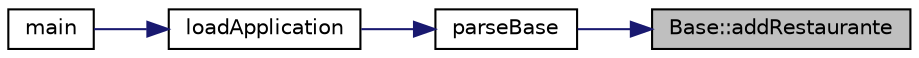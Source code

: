digraph "Base::addRestaurante"
{
 // LATEX_PDF_SIZE
  edge [fontname="Helvetica",fontsize="10",labelfontname="Helvetica",labelfontsize="10"];
  node [fontname="Helvetica",fontsize="10",shape=record];
  rankdir="RL";
  Node1 [label="Base::addRestaurante",height=0.2,width=0.4,color="black", fillcolor="grey75", style="filled", fontcolor="black",tooltip="Adder de um restaurante."];
  Node1 -> Node2 [dir="back",color="midnightblue",fontsize="10",style="solid",fontname="Helvetica"];
  Node2 [label="parseBase",height=0.2,width=0.4,color="black", fillcolor="white", style="filled",URL="$_utils_8h.html#a0833212aa0bf987974952ffb9d824b23",tooltip="Processa informacao de modo a criar uma base da empresa."];
  Node2 -> Node3 [dir="back",color="midnightblue",fontsize="10",style="solid",fontname="Helvetica"];
  Node3 [label="loadApplication",height=0.2,width=0.4,color="black", fillcolor="white", style="filled",URL="$_utils_8h.html#af0caa6c9a77bc1c9733089c4126ee930",tooltip="Carrega a aplicacao lendo a info necessaria de documentos de texto."];
  Node3 -> Node4 [dir="back",color="midnightblue",fontsize="10",style="solid",fontname="Helvetica"];
  Node4 [label="main",height=0.2,width=0.4,color="black", fillcolor="white", style="filled",URL="$main_8cpp.html#ae66f6b31b5ad750f1fe042a706a4e3d4",tooltip=" "];
}
